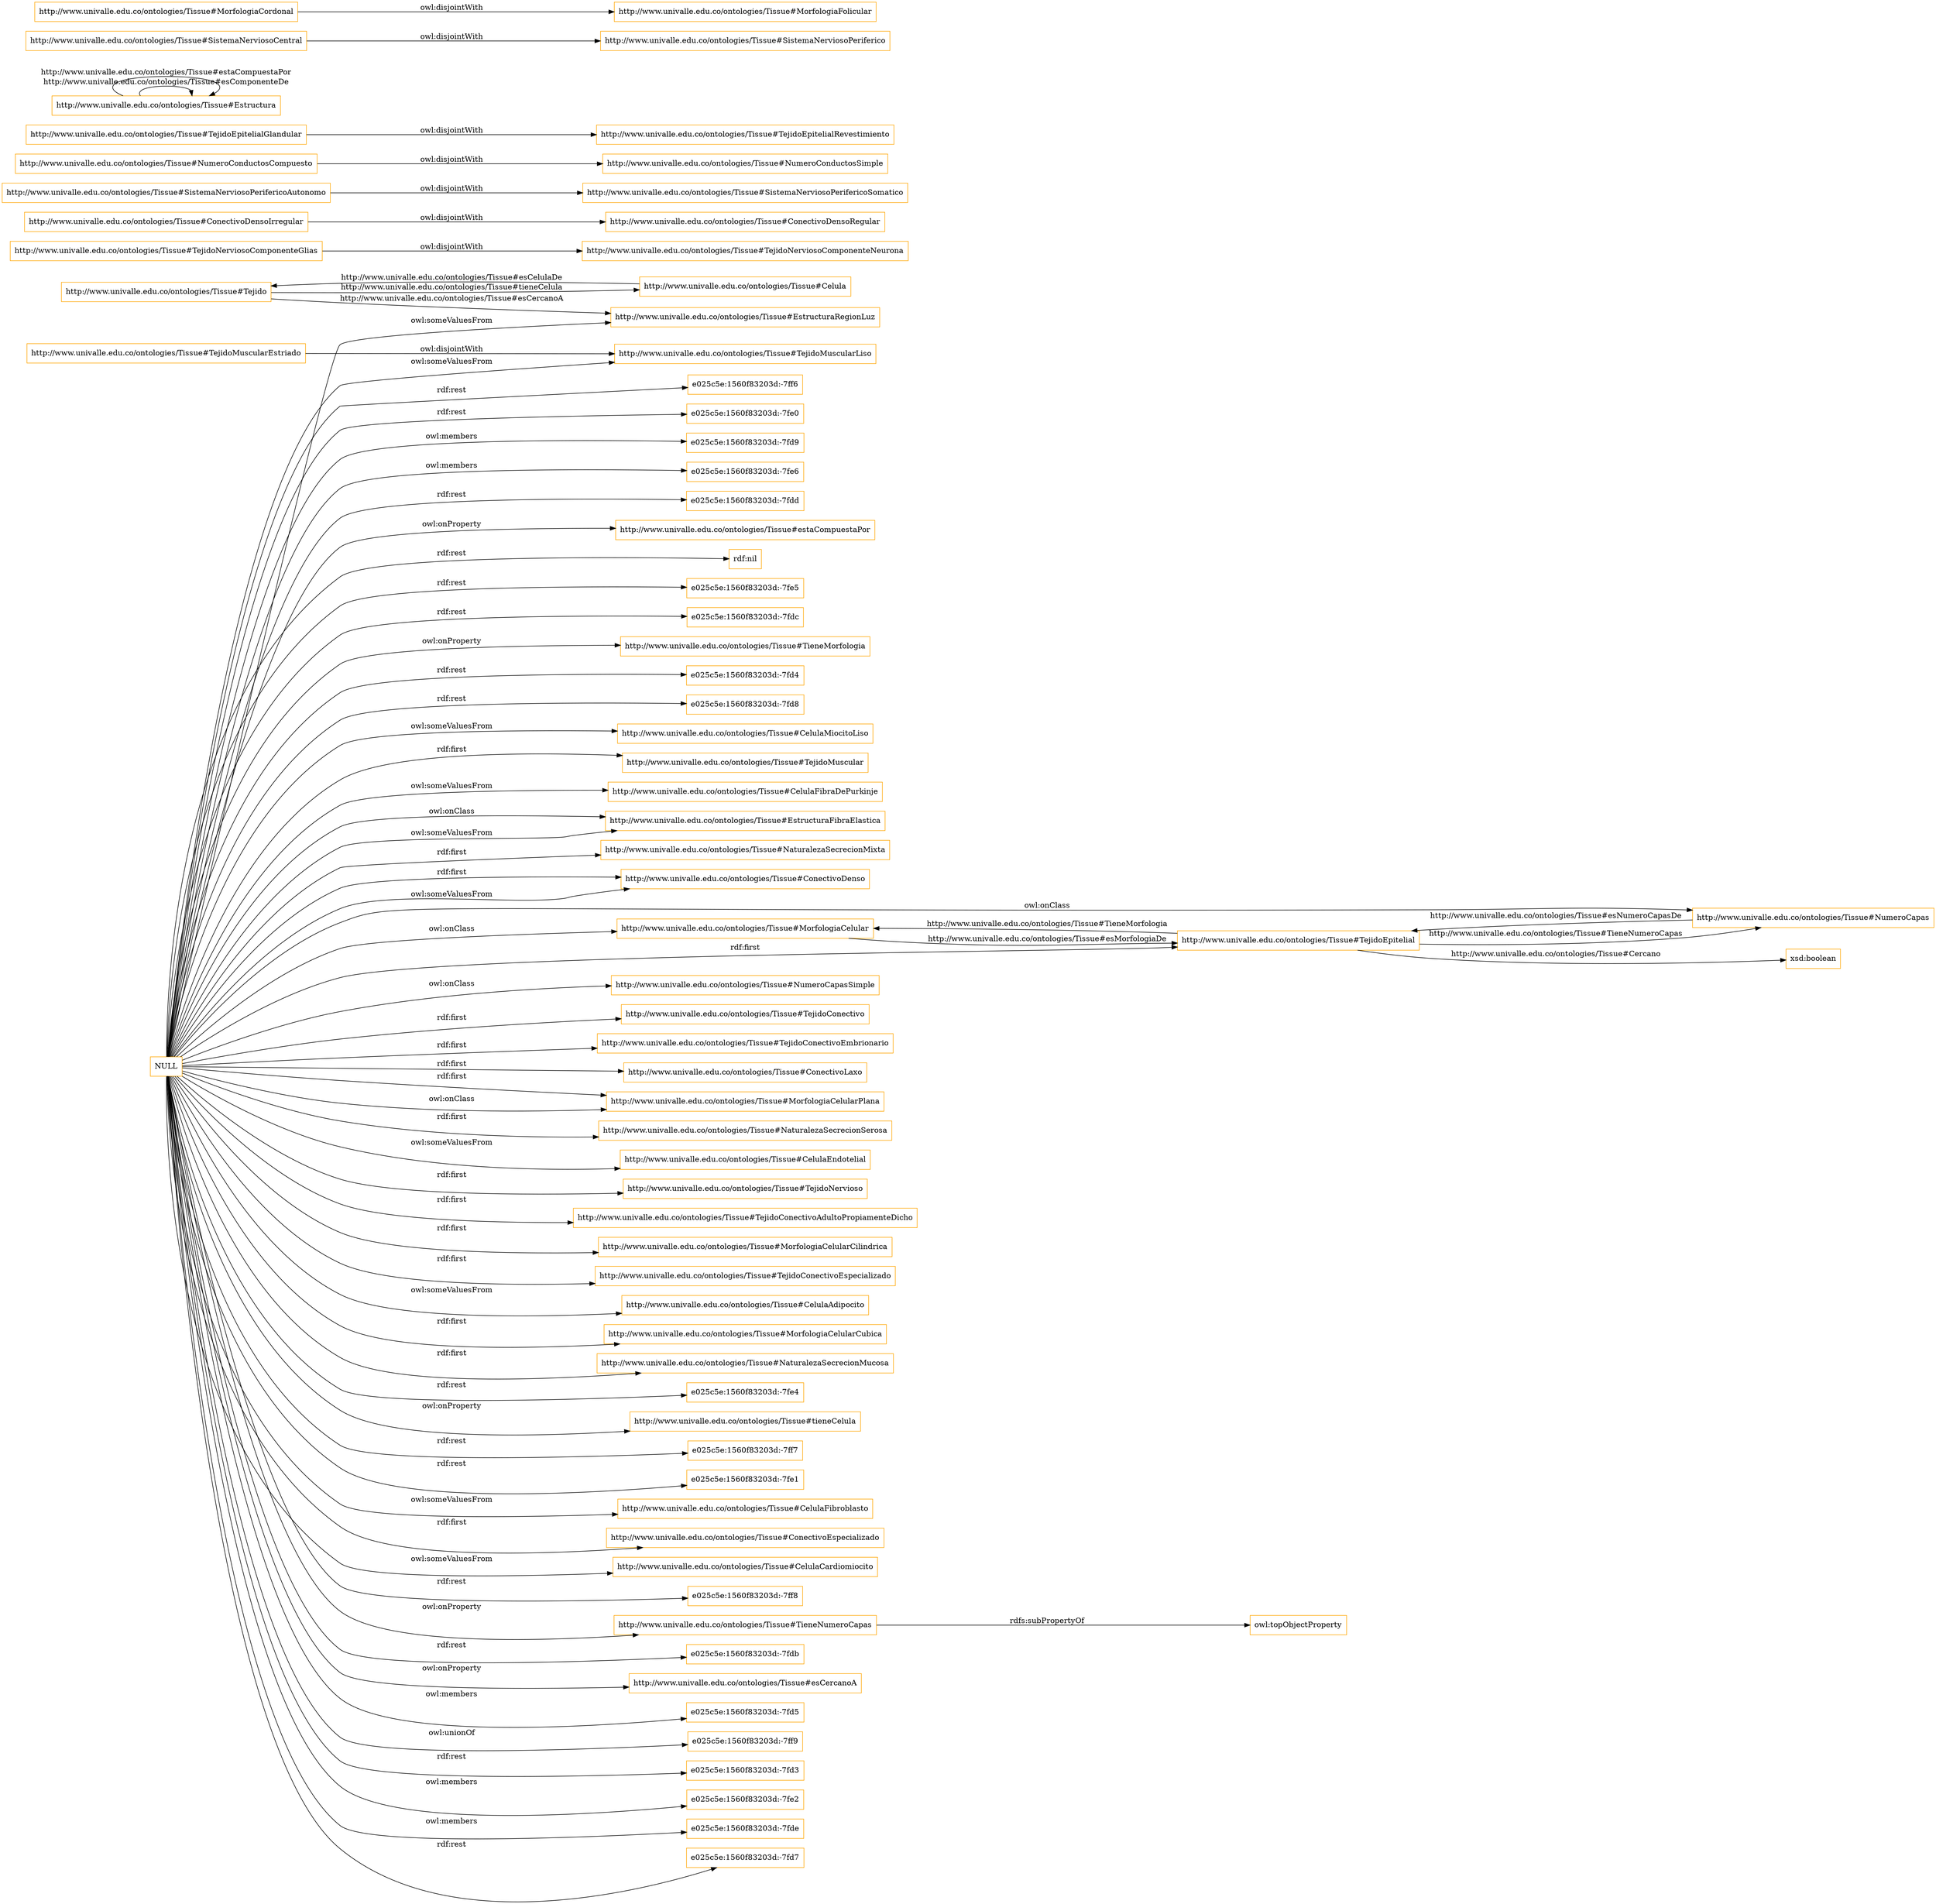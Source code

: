 digraph ar2dtool_diagram { 
rankdir=LR;
size="1501"
node [shape = rectangle, color="orange"]; "http://www.univalle.edu.co/ontologies/Tissue#CelulaMiocitoLiso" "http://www.univalle.edu.co/ontologies/Tissue#TejidoMuscular" "http://www.univalle.edu.co/ontologies/Tissue#TejidoNerviosoComponenteNeurona" "http://www.univalle.edu.co/ontologies/Tissue#ConectivoDensoRegular" "http://www.univalle.edu.co/ontologies/Tissue#CelulaFibraDePurkinje" "http://www.univalle.edu.co/ontologies/Tissue#EstructuraFibraElastica" "http://www.univalle.edu.co/ontologies/Tissue#SistemaNerviosoPerifericoAutonomo" "http://www.univalle.edu.co/ontologies/Tissue#Tejido" "http://www.univalle.edu.co/ontologies/Tissue#NaturalezaSecrecionMixta" "http://www.univalle.edu.co/ontologies/Tissue#ConectivoDenso" "http://www.univalle.edu.co/ontologies/Tissue#MorfologiaCelular" "http://www.univalle.edu.co/ontologies/Tissue#NumeroConductosSimple" "http://www.univalle.edu.co/ontologies/Tissue#NumeroCapasSimple" "http://www.univalle.edu.co/ontologies/Tissue#TejidoConectivo" "http://www.univalle.edu.co/ontologies/Tissue#TejidoConectivoEmbrionario" "http://www.univalle.edu.co/ontologies/Tissue#ConectivoLaxo" "http://www.univalle.edu.co/ontologies/Tissue#Celula" "http://www.univalle.edu.co/ontologies/Tissue#MorfologiaCelularPlana" "http://www.univalle.edu.co/ontologies/Tissue#NaturalezaSecrecionSerosa" "http://www.univalle.edu.co/ontologies/Tissue#NumeroConductosCompuesto" "http://www.univalle.edu.co/ontologies/Tissue#CelulaEndotelial" "http://www.univalle.edu.co/ontologies/Tissue#TejidoEpitelialRevestimiento" "http://www.univalle.edu.co/ontologies/Tissue#TejidoNervioso" "http://www.univalle.edu.co/ontologies/Tissue#TejidoConectivoAdultoPropiamenteDicho" "http://www.univalle.edu.co/ontologies/Tissue#TejidoMuscularEstriado" "http://www.univalle.edu.co/ontologies/Tissue#ConectivoDensoIrregular" "http://www.univalle.edu.co/ontologies/Tissue#MorfologiaCelularCilindrica" "http://www.univalle.edu.co/ontologies/Tissue#TejidoNerviosoComponenteGlias" "http://www.univalle.edu.co/ontologies/Tissue#TejidoConectivoEspecializado" "http://www.univalle.edu.co/ontologies/Tissue#CelulaAdipocito" "http://www.univalle.edu.co/ontologies/Tissue#MorfologiaCelularCubica" "http://www.univalle.edu.co/ontologies/Tissue#Estructura" "http://www.univalle.edu.co/ontologies/Tissue#SistemaNerviosoPerifericoSomatico" "http://www.univalle.edu.co/ontologies/Tissue#NaturalezaSecrecionMucosa" "http://www.univalle.edu.co/ontologies/Tissue#EstructuraRegionLuz" "http://www.univalle.edu.co/ontologies/Tissue#TejidoEpitelialGlandular" "http://www.univalle.edu.co/ontologies/Tissue#SistemaNerviosoPeriferico" "http://www.univalle.edu.co/ontologies/Tissue#TejidoMuscularLiso" "http://www.univalle.edu.co/ontologies/Tissue#NumeroCapas" "http://www.univalle.edu.co/ontologies/Tissue#MorfologiaFolicular" "http://www.univalle.edu.co/ontologies/Tissue#CelulaFibroblasto" "http://www.univalle.edu.co/ontologies/Tissue#TejidoEpitelial" "http://www.univalle.edu.co/ontologies/Tissue#ConectivoEspecializado" "http://www.univalle.edu.co/ontologies/Tissue#MorfologiaCordonal" "http://www.univalle.edu.co/ontologies/Tissue#SistemaNerviosoCentral" "http://www.univalle.edu.co/ontologies/Tissue#CelulaCardiomiocito" ; /*classes style*/
	"NULL" -> "http://www.univalle.edu.co/ontologies/Tissue#NaturalezaSecrecionSerosa" [ label = "rdf:first" ];
	"NULL" -> "http://www.univalle.edu.co/ontologies/Tissue#TejidoMuscular" [ label = "rdf:first" ];
	"NULL" -> "http://www.univalle.edu.co/ontologies/Tissue#MorfologiaCelularCilindrica" [ label = "rdf:first" ];
	"NULL" -> "http://www.univalle.edu.co/ontologies/Tissue#CelulaFibroblasto" [ label = "owl:someValuesFrom" ];
	"NULL" -> "e025c5e:1560f83203d:-7ff8" [ label = "rdf:rest" ];
	"NULL" -> "http://www.univalle.edu.co/ontologies/Tissue#NaturalezaSecrecionMixta" [ label = "rdf:first" ];
	"NULL" -> "http://www.univalle.edu.co/ontologies/Tissue#TieneNumeroCapas" [ label = "owl:onProperty" ];
	"NULL" -> "e025c5e:1560f83203d:-7fdb" [ label = "rdf:rest" ];
	"NULL" -> "http://www.univalle.edu.co/ontologies/Tissue#esCercanoA" [ label = "owl:onProperty" ];
	"NULL" -> "e025c5e:1560f83203d:-7fd5" [ label = "owl:members" ];
	"NULL" -> "http://www.univalle.edu.co/ontologies/Tissue#CelulaCardiomiocito" [ label = "owl:someValuesFrom" ];
	"NULL" -> "e025c5e:1560f83203d:-7ff9" [ label = "owl:unionOf" ];
	"NULL" -> "http://www.univalle.edu.co/ontologies/Tissue#NumeroCapas" [ label = "owl:onClass" ];
	"NULL" -> "e025c5e:1560f83203d:-7fd3" [ label = "rdf:rest" ];
	"NULL" -> "e025c5e:1560f83203d:-7fe2" [ label = "owl:members" ];
	"NULL" -> "http://www.univalle.edu.co/ontologies/Tissue#CelulaMiocitoLiso" [ label = "owl:someValuesFrom" ];
	"NULL" -> "http://www.univalle.edu.co/ontologies/Tissue#TejidoMuscularLiso" [ label = "owl:someValuesFrom" ];
	"NULL" -> "http://www.univalle.edu.co/ontologies/Tissue#CelulaFibraDePurkinje" [ label = "owl:someValuesFrom" ];
	"NULL" -> "e025c5e:1560f83203d:-7fde" [ label = "owl:members" ];
	"NULL" -> "http://www.univalle.edu.co/ontologies/Tissue#TejidoEpitelial" [ label = "rdf:first" ];
	"NULL" -> "e025c5e:1560f83203d:-7fd7" [ label = "rdf:rest" ];
	"NULL" -> "http://www.univalle.edu.co/ontologies/Tissue#TejidoConectivoEspecializado" [ label = "rdf:first" ];
	"NULL" -> "e025c5e:1560f83203d:-7ff6" [ label = "rdf:rest" ];
	"NULL" -> "http://www.univalle.edu.co/ontologies/Tissue#EstructuraFibraElastica" [ label = "owl:onClass" ];
	"NULL" -> "http://www.univalle.edu.co/ontologies/Tissue#ConectivoEspecializado" [ label = "rdf:first" ];
	"NULL" -> "e025c5e:1560f83203d:-7fe0" [ label = "rdf:rest" ];
	"NULL" -> "e025c5e:1560f83203d:-7fd9" [ label = "owl:members" ];
	"NULL" -> "e025c5e:1560f83203d:-7fe6" [ label = "owl:members" ];
	"NULL" -> "e025c5e:1560f83203d:-7fdd" [ label = "rdf:rest" ];
	"NULL" -> "http://www.univalle.edu.co/ontologies/Tissue#MorfologiaCelular" [ label = "owl:onClass" ];
	"NULL" -> "http://www.univalle.edu.co/ontologies/Tissue#TejidoConectivo" [ label = "rdf:first" ];
	"NULL" -> "http://www.univalle.edu.co/ontologies/Tissue#EstructuraFibraElastica" [ label = "owl:someValuesFrom" ];
	"NULL" -> "http://www.univalle.edu.co/ontologies/Tissue#estaCompuestaPor" [ label = "owl:onProperty" ];
	"NULL" -> "rdf:nil" [ label = "rdf:rest" ];
	"NULL" -> "http://www.univalle.edu.co/ontologies/Tissue#MorfologiaCelularCubica" [ label = "rdf:first" ];
	"NULL" -> "http://www.univalle.edu.co/ontologies/Tissue#CelulaEndotelial" [ label = "owl:someValuesFrom" ];
	"NULL" -> "e025c5e:1560f83203d:-7fe5" [ label = "rdf:rest" ];
	"NULL" -> "http://www.univalle.edu.co/ontologies/Tissue#NaturalezaSecrecionMucosa" [ label = "rdf:first" ];
	"NULL" -> "http://www.univalle.edu.co/ontologies/Tissue#TejidoConectivoEmbrionario" [ label = "rdf:first" ];
	"NULL" -> "http://www.univalle.edu.co/ontologies/Tissue#TejidoConectivoAdultoPropiamenteDicho" [ label = "rdf:first" ];
	"NULL" -> "e025c5e:1560f83203d:-7fdc" [ label = "rdf:rest" ];
	"NULL" -> "http://www.univalle.edu.co/ontologies/Tissue#CelulaAdipocito" [ label = "owl:someValuesFrom" ];
	"NULL" -> "http://www.univalle.edu.co/ontologies/Tissue#TieneMorfologia" [ label = "owl:onProperty" ];
	"NULL" -> "http://www.univalle.edu.co/ontologies/Tissue#EstructuraRegionLuz" [ label = "owl:someValuesFrom" ];
	"NULL" -> "http://www.univalle.edu.co/ontologies/Tissue#ConectivoDenso" [ label = "rdf:first" ];
	"NULL" -> "e025c5e:1560f83203d:-7fd4" [ label = "rdf:rest" ];
	"NULL" -> "http://www.univalle.edu.co/ontologies/Tissue#ConectivoLaxo" [ label = "rdf:first" ];
	"NULL" -> "http://www.univalle.edu.co/ontologies/Tissue#NumeroCapasSimple" [ label = "owl:onClass" ];
	"NULL" -> "http://www.univalle.edu.co/ontologies/Tissue#MorfologiaCelularPlana" [ label = "rdf:first" ];
	"NULL" -> "e025c5e:1560f83203d:-7fd8" [ label = "rdf:rest" ];
	"NULL" -> "http://www.univalle.edu.co/ontologies/Tissue#TejidoNervioso" [ label = "rdf:first" ];
	"NULL" -> "e025c5e:1560f83203d:-7fe4" [ label = "rdf:rest" ];
	"NULL" -> "http://www.univalle.edu.co/ontologies/Tissue#tieneCelula" [ label = "owl:onProperty" ];
	"NULL" -> "e025c5e:1560f83203d:-7ff7" [ label = "rdf:rest" ];
	"NULL" -> "http://www.univalle.edu.co/ontologies/Tissue#MorfologiaCelularPlana" [ label = "owl:onClass" ];
	"NULL" -> "e025c5e:1560f83203d:-7fe1" [ label = "rdf:rest" ];
	"NULL" -> "http://www.univalle.edu.co/ontologies/Tissue#ConectivoDenso" [ label = "owl:someValuesFrom" ];
	"http://www.univalle.edu.co/ontologies/Tissue#TieneNumeroCapas" -> "owl:topObjectProperty" [ label = "rdfs:subPropertyOf" ];
	"http://www.univalle.edu.co/ontologies/Tissue#ConectivoDensoIrregular" -> "http://www.univalle.edu.co/ontologies/Tissue#ConectivoDensoRegular" [ label = "owl:disjointWith" ];
	"http://www.univalle.edu.co/ontologies/Tissue#SistemaNerviosoPerifericoAutonomo" -> "http://www.univalle.edu.co/ontologies/Tissue#SistemaNerviosoPerifericoSomatico" [ label = "owl:disjointWith" ];
	"http://www.univalle.edu.co/ontologies/Tissue#MorfologiaCordonal" -> "http://www.univalle.edu.co/ontologies/Tissue#MorfologiaFolicular" [ label = "owl:disjointWith" ];
	"http://www.univalle.edu.co/ontologies/Tissue#TejidoMuscularEstriado" -> "http://www.univalle.edu.co/ontologies/Tissue#TejidoMuscularLiso" [ label = "owl:disjointWith" ];
	"http://www.univalle.edu.co/ontologies/Tissue#SistemaNerviosoCentral" -> "http://www.univalle.edu.co/ontologies/Tissue#SistemaNerviosoPeriferico" [ label = "owl:disjointWith" ];
	"http://www.univalle.edu.co/ontologies/Tissue#TejidoEpitelialGlandular" -> "http://www.univalle.edu.co/ontologies/Tissue#TejidoEpitelialRevestimiento" [ label = "owl:disjointWith" ];
	"http://www.univalle.edu.co/ontologies/Tissue#NumeroConductosCompuesto" -> "http://www.univalle.edu.co/ontologies/Tissue#NumeroConductosSimple" [ label = "owl:disjointWith" ];
	"http://www.univalle.edu.co/ontologies/Tissue#TejidoNerviosoComponenteGlias" -> "http://www.univalle.edu.co/ontologies/Tissue#TejidoNerviosoComponenteNeurona" [ label = "owl:disjointWith" ];
	"http://www.univalle.edu.co/ontologies/Tissue#Tejido" -> "http://www.univalle.edu.co/ontologies/Tissue#Celula" [ label = "http://www.univalle.edu.co/ontologies/Tissue#tieneCelula" ];
	"http://www.univalle.edu.co/ontologies/Tissue#TejidoEpitelial" -> "http://www.univalle.edu.co/ontologies/Tissue#MorfologiaCelular" [ label = "http://www.univalle.edu.co/ontologies/Tissue#TieneMorfologia" ];
	"http://www.univalle.edu.co/ontologies/Tissue#Estructura" -> "http://www.univalle.edu.co/ontologies/Tissue#Estructura" [ label = "http://www.univalle.edu.co/ontologies/Tissue#esComponenteDe" ];
	"http://www.univalle.edu.co/ontologies/Tissue#Celula" -> "http://www.univalle.edu.co/ontologies/Tissue#Tejido" [ label = "http://www.univalle.edu.co/ontologies/Tissue#esCelulaDe" ];
	"http://www.univalle.edu.co/ontologies/Tissue#Tejido" -> "http://www.univalle.edu.co/ontologies/Tissue#EstructuraRegionLuz" [ label = "http://www.univalle.edu.co/ontologies/Tissue#esCercanoA" ];
	"http://www.univalle.edu.co/ontologies/Tissue#TejidoEpitelial" -> "xsd:boolean" [ label = "http://www.univalle.edu.co/ontologies/Tissue#Cercano" ];
	"http://www.univalle.edu.co/ontologies/Tissue#TejidoEpitelial" -> "http://www.univalle.edu.co/ontologies/Tissue#NumeroCapas" [ label = "http://www.univalle.edu.co/ontologies/Tissue#TieneNumeroCapas" ];
	"http://www.univalle.edu.co/ontologies/Tissue#NumeroCapas" -> "http://www.univalle.edu.co/ontologies/Tissue#TejidoEpitelial" [ label = "http://www.univalle.edu.co/ontologies/Tissue#esNumeroCapasDe" ];
	"http://www.univalle.edu.co/ontologies/Tissue#MorfologiaCelular" -> "http://www.univalle.edu.co/ontologies/Tissue#TejidoEpitelial" [ label = "http://www.univalle.edu.co/ontologies/Tissue#esMorfologiaDe" ];
	"http://www.univalle.edu.co/ontologies/Tissue#Estructura" -> "http://www.univalle.edu.co/ontologies/Tissue#Estructura" [ label = "http://www.univalle.edu.co/ontologies/Tissue#estaCompuestaPor" ];

}
